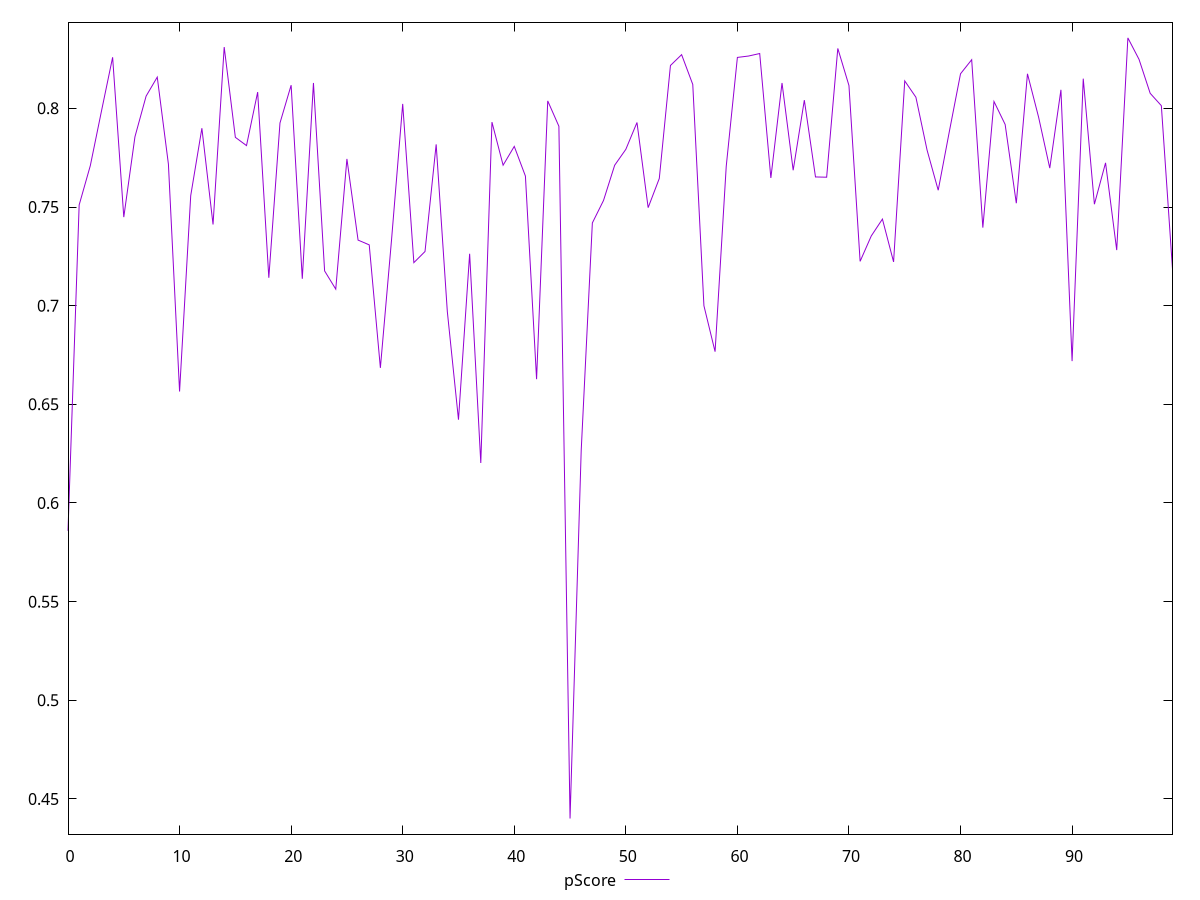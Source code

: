 reset

$pScore <<EOF
0 0.5859059092269918
1 0.7510433724224754
2 0.7709682379305896
3 0.7986094449677512
4 0.8258804278976055
5 0.7448780206864295
6 0.7855747814032047
7 0.8061861469688443
8 0.8158285233001856
9 0.7717196004078889
10 0.6564854570583607
11 0.7557552481371348
12 0.7899247915823835
13 0.7411350929461589
14 0.8310528838273482
15 0.7853039741329803
16 0.7811214746861387
17 0.8082374708496581
18 0.7141319505326961
19 0.7925782662257558
20 0.8117465486117945
21 0.7136331227651205
22 0.8128722246813722
23 0.7176054870517902
24 0.7083782370463045
25 0.7743618146789484
26 0.7332293681638405
27 0.7308023303112535
28 0.6684778846412953
29 0.7333913760419587
30 0.8022517081158771
31 0.7218021228294993
32 0.7274535368557287
33 0.7817424757165989
34 0.6970079373484235
35 0.6422214250711726
36 0.7263192606804838
37 0.6202646838285235
38 0.7930240911232724
39 0.7711872619968297
40 0.7807160354545436
41 0.7656759488066578
42 0.6627390172900127
43 0.8037706145658752
44 0.7909228381404487
45 0.44008867236423704
46 0.6265594098950588
47 0.7419275642529223
48 0.7533245492648991
49 0.7711680788628323
50 0.7792237718582207
51 0.7928279982996354
52 0.7496716144016631
53 0.7644783125091439
54 0.8217241890530625
55 0.8272076444552049
56 0.812115540623781
57 0.6999726753750503
58 0.6766868580858791
59 0.7706329701675885
60 0.825810893578744
61 0.8265139866709138
62 0.827784982239786
63 0.764729231769177
64 0.8128561932310947
65 0.7686265997452495
66 0.804162490016089
67 0.7652350445959641
68 0.7651006540141596
69 0.8303654400224328
70 0.8115533361572791
71 0.7224569261861129
72 0.7353315693125074
73 0.7438847908452026
74 0.72217506118403
75 0.8139073861461794
76 0.8056447997070858
77 0.7788760271615915
78 0.7584963054100388
79 0.7883134912550946
80 0.8175159495229373
81 0.8246492934821079
82 0.7395555226117988
83 0.8034646395377356
84 0.791833207712823
85 0.751911517415457
86 0.8175121794574731
87 0.7954940105531044
88 0.7697037764629278
89 0.8093979977540586
90 0.6718967155919024
91 0.8150460219581797
92 0.7514171448589911
93 0.772381981772534
94 0.7281583592646282
95 0.8356990436477496
96 0.8248262837088087
97 0.8076233379664366
98 0.8013551964105374
99 0.7184961920195261
EOF

set key outside below
set xrange [0:99]
set yrange [0.4321764649385668:0.8436112510734198]
set trange [0.4321764649385668:0.8436112510734198]
set terminal svg size 640, 500 enhanced background rgb 'white'
set output "report_00015_2021-02-09T16-11-33.973Z/interactive/samples/pages+cached+noadtech+nomedia+nocss/pScore/values.svg"

plot $pScore title "pScore" with line

reset

